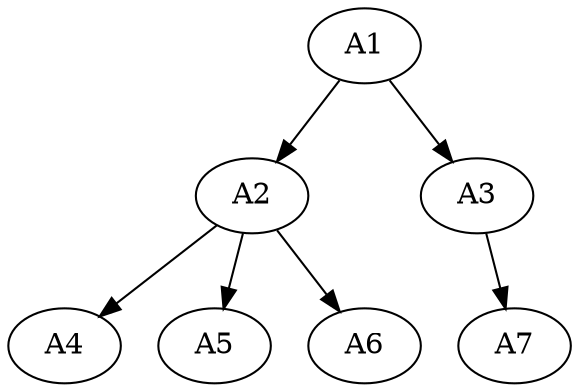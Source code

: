 digraph tree {
    "A1";
    "A2";
    "A4";
    "A5";
    "A6";
    "A3";
    "A7";
    "A1" -> "A2";
    "A1" -> "A3";
    "A2" -> "A4";
    "A2" -> "A5";
    "A2" -> "A6";
    "A3" -> "A7";
}
